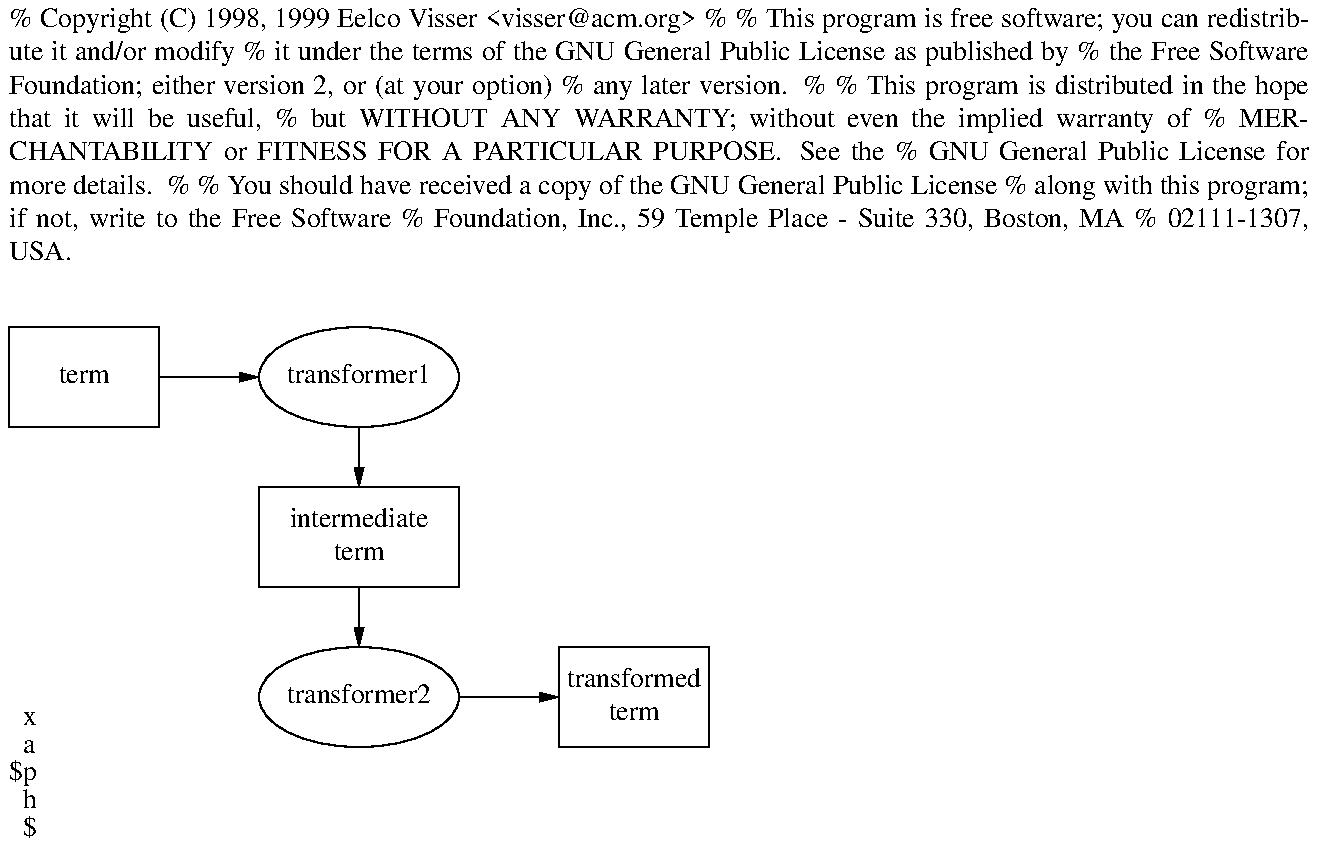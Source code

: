 
% Copyright (C) 1998, 1999 Eelco Visser <visser@acm.org>
% 
% This program is free software; you can redistribute it and/or modify
% it under the terms of the GNU General Public License as published by
% the Free Software Foundation; either version 2, or (at your option)
% any later version.
% 
% This program is distributed in the hope that it will be useful,
% but WITHOUT ANY WARRANTY; without even the implied warranty of
% MERCHANTABILITY or FITNESS FOR A PARTICULAR PURPOSE.  See the
% GNU General Public License for more details.
% 
% You should have received a copy of the GNU General Public License
% along with this program; if not, write to the Free Software
% Foundation, Inc., 59 Temple Place - Suite 330, Boston, MA
% 02111-1307, USA.

.PS

	lineht = 0.3

	box "term"
	arrow
T1:	ellipse wid 1 "transformer1"
	move to T1.s
	down
	arrow
	box wid 1 "intermediate" "term"
	arrow
T2:	ellipse wid 1 "transformer2"
	move to T2.e
	right
	arrow
	box "transformed" "term"

.PE    
$\box\graph$  